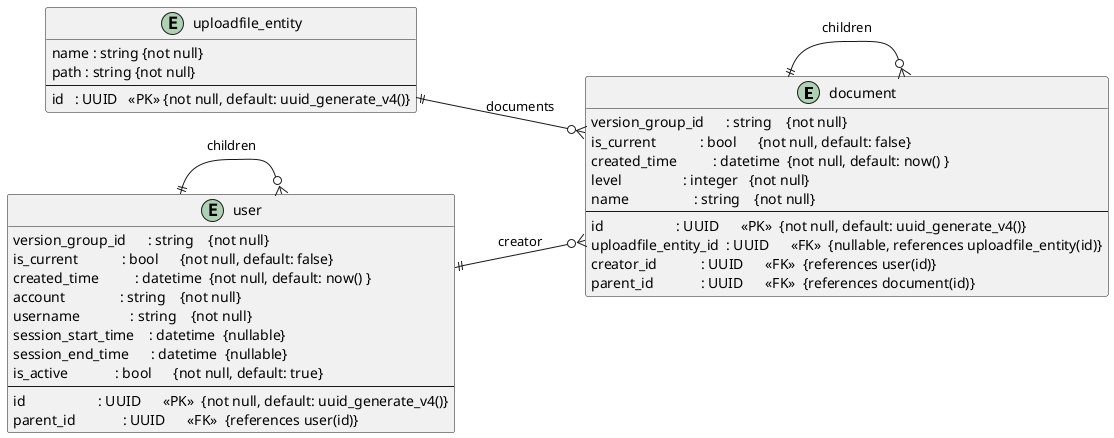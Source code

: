 @startuml
' skinparam linetype ortho
left to right direction

entity "document" as DOC {
    version_group_id      : string    {not null}
    is_current            : bool      {not null, default: false}
    created_time          : datetime  {not null, default: now() }
    level                 : integer   {not null}
    name                  : string    {not null}
    --
    id                    : UUID      <<PK>>  {not null, default: uuid_generate_v4()}
    uploadfile_entity_id  : UUID      <<FK>>  {nullable, references uploadfile_entity(id)}
    creator_id            : UUID      <<FK>>  {references user(id)}
    parent_id             : UUID      <<FK>>  {references document(id)}
}
DOC ||--o{ DOC : children

' note on link
'     FK creator_id → user.id
'     FK uploadfile_entity_id → uploadfile_entity.id
' end note

entity "uploadfile_entity" as UPE {
    name : string {not null}
    path : string {not null}
    --
    id   : UUID   <<PK>> {not null, default: uuid_generate_v4()}
}
UPE ||--o{ DOC : documents

entity "user" as USR {
    version_group_id      : string    {not null}
    is_current            : bool      {not null, default: false}
    created_time          : datetime  {not null, default: now() }
    account               : string    {not null}
    username              : string    {not null}
    session_start_time    : datetime  {nullable}
    session_end_time      : datetime  {nullable}
    is_active             : bool      {not null, default: true}
    --
    id                    : UUID      <<PK>>  {not null, default: uuid_generate_v4()}
    parent_id             : UUID      <<FK>>  {references user(id)}
}
USR ||--o{ USR : children
USR ||--o{ DOC : creator
@enduml
